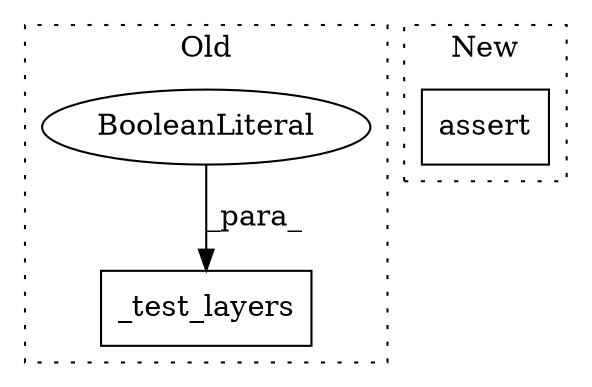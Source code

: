 digraph G {
subgraph cluster0 {
1 [label="_test_layers" a="32" s="6405,6423" l="13,1" shape="box"];
3 [label="BooleanLiteral" a="9" s="6418" l="5" shape="ellipse"];
label = "Old";
style="dotted";
}
subgraph cluster1 {
2 [label="assert" a="32" s="2325,2357" l="13,1" shape="box"];
label = "New";
style="dotted";
}
3 -> 1 [label="_para_"];
}